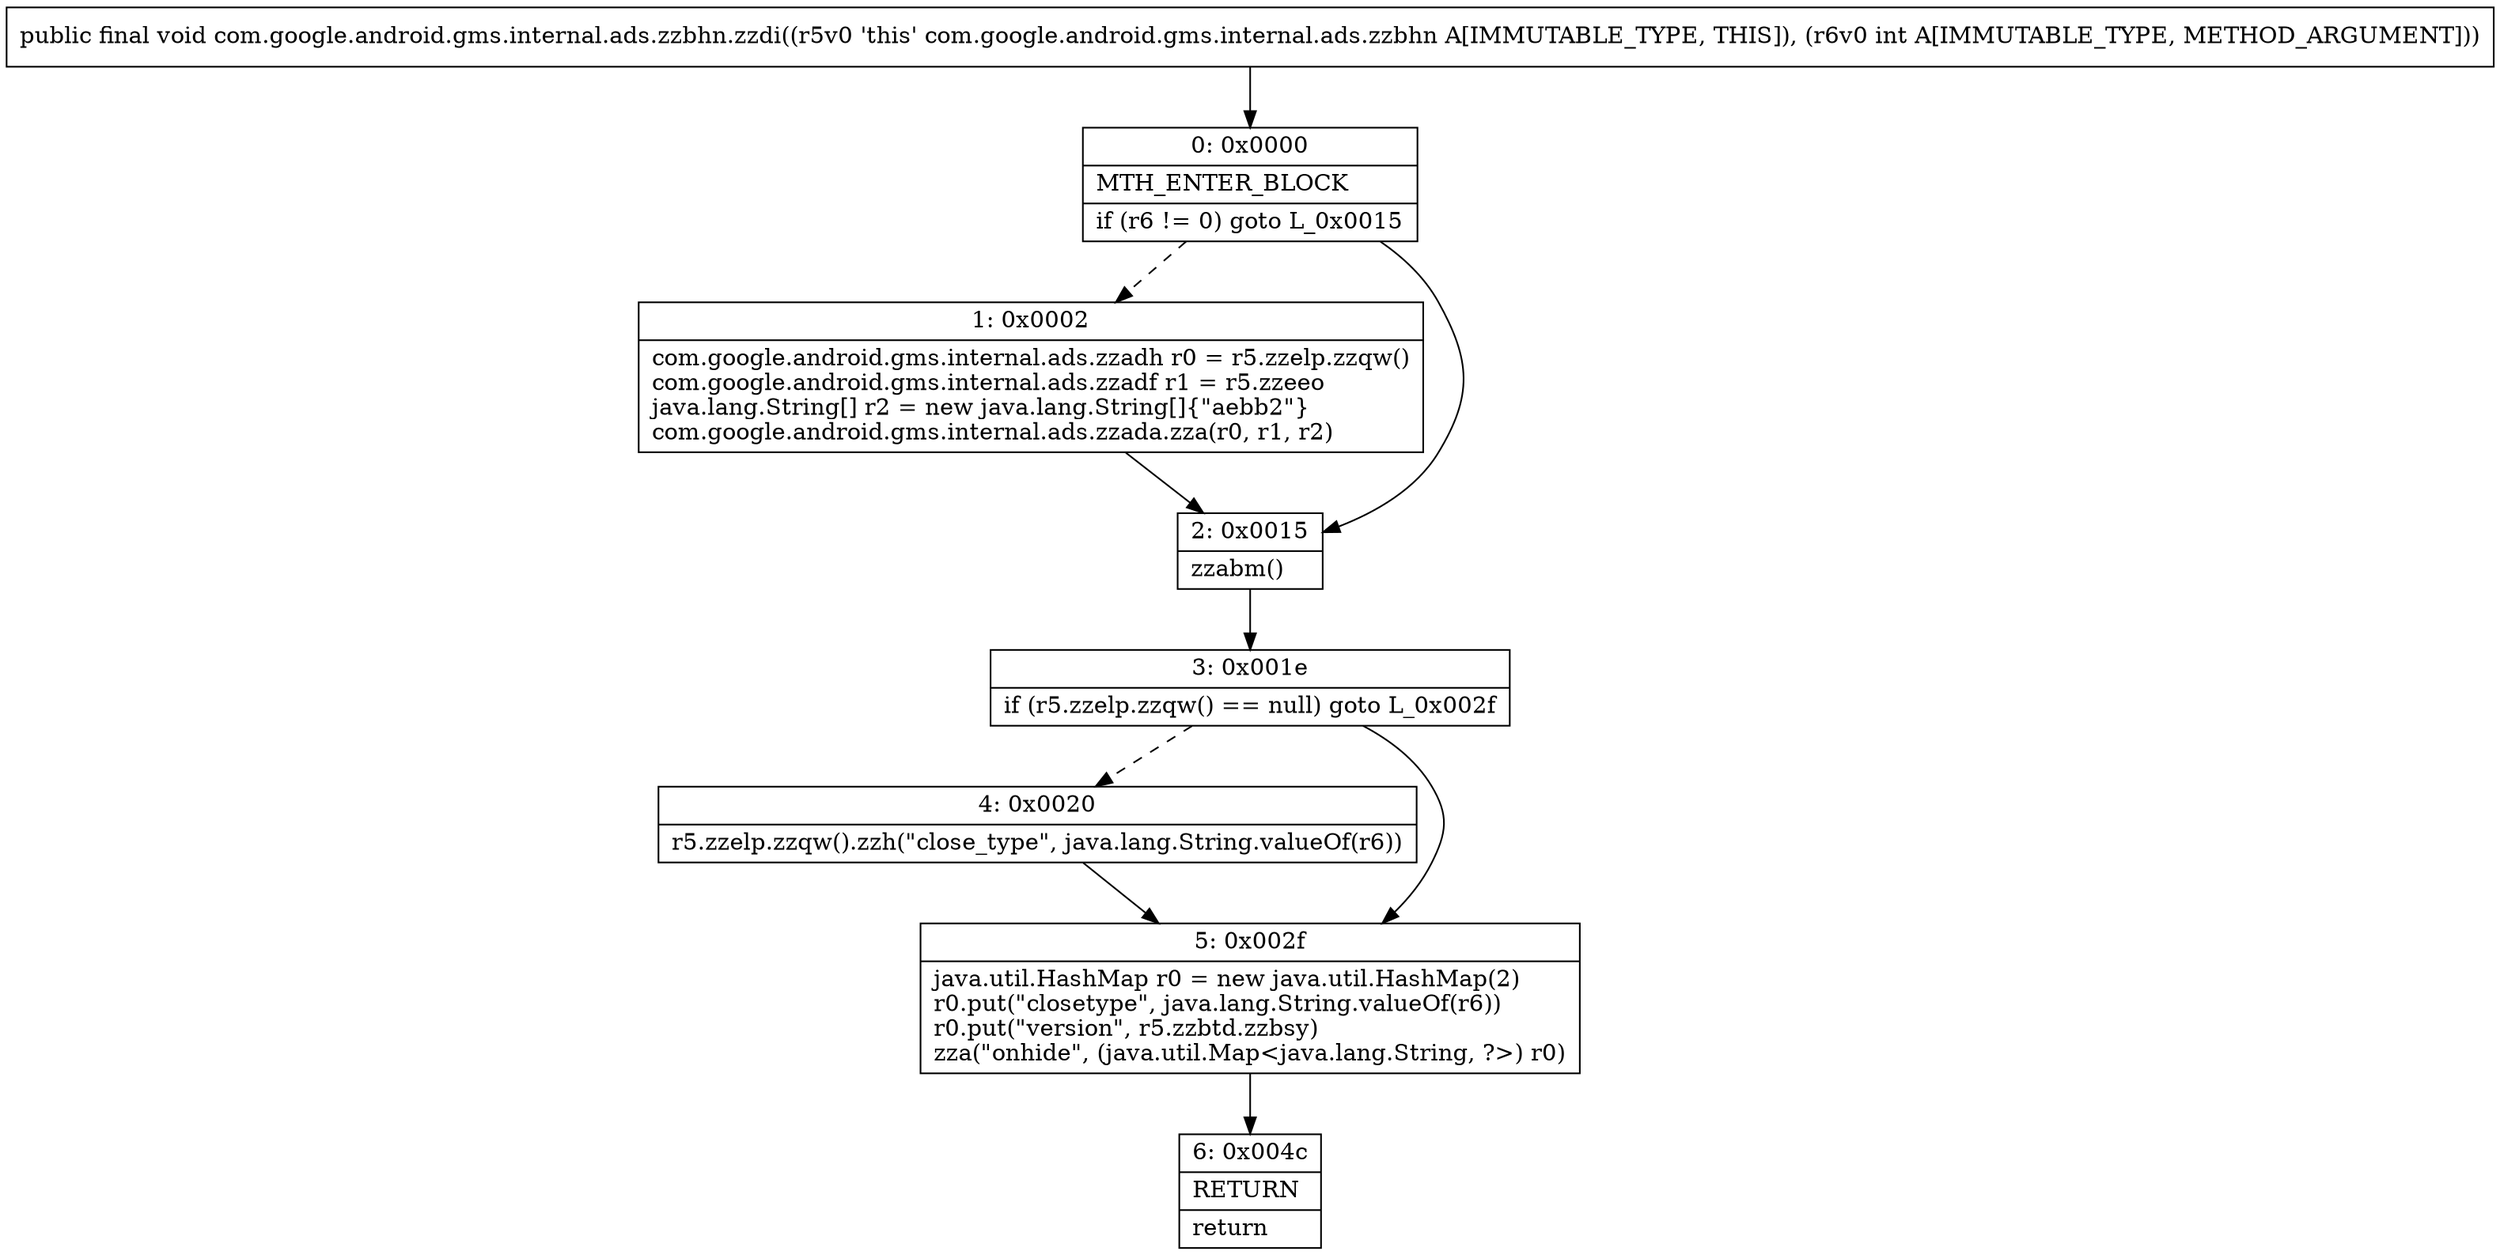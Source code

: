 digraph "CFG forcom.google.android.gms.internal.ads.zzbhn.zzdi(I)V" {
Node_0 [shape=record,label="{0\:\ 0x0000|MTH_ENTER_BLOCK\l|if (r6 != 0) goto L_0x0015\l}"];
Node_1 [shape=record,label="{1\:\ 0x0002|com.google.android.gms.internal.ads.zzadh r0 = r5.zzelp.zzqw()\lcom.google.android.gms.internal.ads.zzadf r1 = r5.zzeeo\ljava.lang.String[] r2 = new java.lang.String[]\{\"aebb2\"\}\lcom.google.android.gms.internal.ads.zzada.zza(r0, r1, r2)\l}"];
Node_2 [shape=record,label="{2\:\ 0x0015|zzabm()\l}"];
Node_3 [shape=record,label="{3\:\ 0x001e|if (r5.zzelp.zzqw() == null) goto L_0x002f\l}"];
Node_4 [shape=record,label="{4\:\ 0x0020|r5.zzelp.zzqw().zzh(\"close_type\", java.lang.String.valueOf(r6))\l}"];
Node_5 [shape=record,label="{5\:\ 0x002f|java.util.HashMap r0 = new java.util.HashMap(2)\lr0.put(\"closetype\", java.lang.String.valueOf(r6))\lr0.put(\"version\", r5.zzbtd.zzbsy)\lzza(\"onhide\", (java.util.Map\<java.lang.String, ?\>) r0)\l}"];
Node_6 [shape=record,label="{6\:\ 0x004c|RETURN\l|return\l}"];
MethodNode[shape=record,label="{public final void com.google.android.gms.internal.ads.zzbhn.zzdi((r5v0 'this' com.google.android.gms.internal.ads.zzbhn A[IMMUTABLE_TYPE, THIS]), (r6v0 int A[IMMUTABLE_TYPE, METHOD_ARGUMENT])) }"];
MethodNode -> Node_0;
Node_0 -> Node_1[style=dashed];
Node_0 -> Node_2;
Node_1 -> Node_2;
Node_2 -> Node_3;
Node_3 -> Node_4[style=dashed];
Node_3 -> Node_5;
Node_4 -> Node_5;
Node_5 -> Node_6;
}

